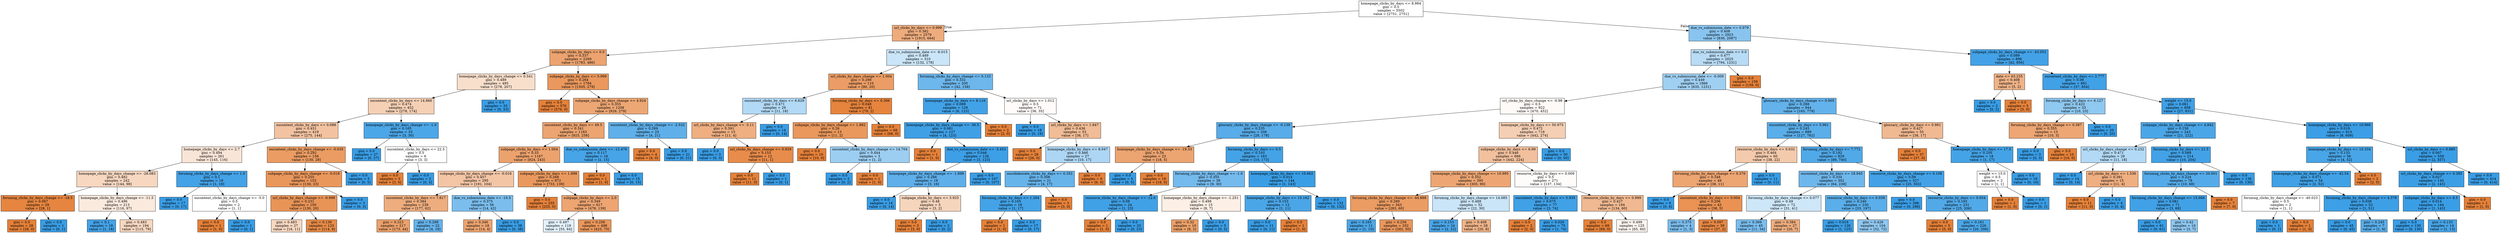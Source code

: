 digraph Tree {
node [shape=box, style="filled", color="black"] ;
0 [label="homepage_clicks_by_days <= 8.984\ngini = 0.5\nsamples = 5502\nvalue = [2751, 2751]", fillcolor="#e5813900"] ;
1 [label="url_clicks_by_days <= 0.999\ngini = 0.382\nsamples = 2579\nvalue = [1915, 664]", fillcolor="#e58139a7"] ;
0 -> 1 [labeldistance=2.5, labelangle=45, headlabel="True"] ;
2 [label="subpage_clicks_by_days <= 0.0\ngini = 0.337\nsamples = 2269\nvalue = [1783, 486]", fillcolor="#e58139b9"] ;
1 -> 2 ;
3 [label="homepage_clicks_by_days_change <= 0.541\ngini = 0.489\nsamples = 485\nvalue = [278, 207]", fillcolor="#e5813941"] ;
2 -> 3 ;
4 [label="oucontent_clicks_by_days <= 14.866\ngini = 0.474\nsamples = 452\nvalue = [278, 174]", fillcolor="#e581395f"] ;
3 -> 4 ;
5 [label="oucontent_clicks_by_days <= 0.088\ngini = 0.451\nsamples = 419\nvalue = [275, 144]", fillcolor="#e5813979"] ;
4 -> 5 ;
6 [label="homepage_clicks_by_days <= 2.7\ngini = 0.494\nsamples = 261\nvalue = [145, 116]", fillcolor="#e5813933"] ;
5 -> 6 ;
7 [label="homepage_clicks_by_days_change <= -28.083\ngini = 0.482\nsamples = 242\nvalue = [144, 98]", fillcolor="#e5813951"] ;
6 -> 7 ;
8 [label="forumng_clicks_by_days_change <= -18.5\ngini = 0.067\nsamples = 29\nvalue = [28, 1]", fillcolor="#e58139f6"] ;
7 -> 8 ;
9 [label="gini = 0.0\nsamples = 28\nvalue = [28, 0]", fillcolor="#e58139ff"] ;
8 -> 9 ;
10 [label="gini = 0.0\nsamples = 1\nvalue = [0, 1]", fillcolor="#399de5ff"] ;
8 -> 10 ;
11 [label="homepage_clicks_by_days_change <= -11.5\ngini = 0.496\nsamples = 213\nvalue = [116, 97]", fillcolor="#e581392a"] ;
7 -> 11 ;
12 [label="gini = 0.1\nsamples = 19\nvalue = [1, 18]", fillcolor="#399de5f1"] ;
11 -> 12 ;
13 [label="gini = 0.483\nsamples = 194\nvalue = [115, 79]", fillcolor="#e5813950"] ;
11 -> 13 ;
14 [label="forumng_clicks_by_days_change <= 1.0\ngini = 0.1\nsamples = 19\nvalue = [1, 18]", fillcolor="#399de5f1"] ;
6 -> 14 ;
15 [label="gini = 0.0\nsamples = 17\nvalue = [0, 17]", fillcolor="#399de5ff"] ;
14 -> 15 ;
16 [label="oucontent_clicks_by_days_change <= -5.0\ngini = 0.5\nsamples = 2\nvalue = [1, 1]", fillcolor="#e5813900"] ;
14 -> 16 ;
17 [label="gini = 0.0\nsamples = 1\nvalue = [1, 0]", fillcolor="#e58139ff"] ;
16 -> 17 ;
18 [label="gini = 0.0\nsamples = 1\nvalue = [0, 1]", fillcolor="#399de5ff"] ;
16 -> 18 ;
19 [label="oucontent_clicks_by_days_change <= -0.035\ngini = 0.292\nsamples = 158\nvalue = [130, 28]", fillcolor="#e58139c8"] ;
5 -> 19 ;
20 [label="subpage_clicks_by_days_change <= -0.018\ngini = 0.255\nsamples = 153\nvalue = [130, 23]", fillcolor="#e58139d2"] ;
19 -> 20 ;
21 [label="url_clicks_by_days_change <= -0.998\ngini = 0.231\nsamples = 150\nvalue = [130, 20]", fillcolor="#e58139d8"] ;
20 -> 21 ;
22 [label="gini = 0.483\nsamples = 27\nvalue = [16, 11]", fillcolor="#e5813950"] ;
21 -> 22 ;
23 [label="gini = 0.136\nsamples = 123\nvalue = [114, 9]", fillcolor="#e58139eb"] ;
21 -> 23 ;
24 [label="gini = 0.0\nsamples = 3\nvalue = [0, 3]", fillcolor="#399de5ff"] ;
20 -> 24 ;
25 [label="gini = 0.0\nsamples = 5\nvalue = [0, 5]", fillcolor="#399de5ff"] ;
19 -> 25 ;
26 [label="homepage_clicks_by_days_change <= -1.0\ngini = 0.165\nsamples = 33\nvalue = [3, 30]", fillcolor="#399de5e6"] ;
4 -> 26 ;
27 [label="gini = 0.0\nsamples = 27\nvalue = [0, 27]", fillcolor="#399de5ff"] ;
26 -> 27 ;
28 [label="oucontent_clicks_by_days <= 22.5\ngini = 0.5\nsamples = 6\nvalue = [3, 3]", fillcolor="#e5813900"] ;
26 -> 28 ;
29 [label="gini = 0.0\nsamples = 3\nvalue = [3, 0]", fillcolor="#e58139ff"] ;
28 -> 29 ;
30 [label="gini = 0.0\nsamples = 3\nvalue = [0, 3]", fillcolor="#399de5ff"] ;
28 -> 30 ;
31 [label="gini = 0.0\nsamples = 33\nvalue = [0, 33]", fillcolor="#399de5ff"] ;
3 -> 31 ;
32 [label="subpage_clicks_by_days <= 0.999\ngini = 0.264\nsamples = 1784\nvalue = [1505, 279]", fillcolor="#e58139d0"] ;
2 -> 32 ;
33 [label="gini = 0.0\nsamples = 576\nvalue = [576, 0]", fillcolor="#e58139ff"] ;
32 -> 33 ;
34 [label="subpage_clicks_by_days_change <= 4.924\ngini = 0.355\nsamples = 1208\nvalue = [929, 279]", fillcolor="#e58139b2"] ;
32 -> 34 ;
35 [label="oucontent_clicks_by_days <= 49.5\ngini = 0.341\nsamples = 1183\nvalue = [925, 258]", fillcolor="#e58139b8"] ;
34 -> 35 ;
36 [label="subpage_clicks_by_days <= 1.004\ngini = 0.33\nsamples = 1167\nvalue = [924, 243]", fillcolor="#e58139bc"] ;
35 -> 36 ;
37 [label="subpage_clicks_by_days_change <= -0.016\ngini = 0.457\nsamples = 295\nvalue = [191, 104]", fillcolor="#e5813974"] ;
36 -> 37 ;
38 [label="oucontent_clicks_by_days <= 7.817\ngini = 0.384\nsamples = 239\nvalue = [177, 62]", fillcolor="#e58139a6"] ;
37 -> 38 ;
39 [label="gini = 0.323\nsamples = 217\nvalue = [173, 44]", fillcolor="#e58139be"] ;
38 -> 39 ;
40 [label="gini = 0.298\nsamples = 22\nvalue = [4, 18]", fillcolor="#399de5c6"] ;
38 -> 40 ;
41 [label="due_vs_submission_date <= -10.5\ngini = 0.375\nsamples = 56\nvalue = [14, 42]", fillcolor="#399de5aa"] ;
37 -> 41 ;
42 [label="gini = 0.346\nsamples = 18\nvalue = [14, 4]", fillcolor="#e58139b6"] ;
41 -> 42 ;
43 [label="gini = 0.0\nsamples = 38\nvalue = [0, 38]", fillcolor="#399de5ff"] ;
41 -> 43 ;
44 [label="subpage_clicks_by_days <= 1.998\ngini = 0.268\nsamples = 872\nvalue = [733, 139]", fillcolor="#e58139cf"] ;
36 -> 44 ;
45 [label="gini = 0.0\nsamples = 255\nvalue = [255, 0]", fillcolor="#e58139ff"] ;
44 -> 45 ;
46 [label="subpage_clicks_by_days <= 2.0\ngini = 0.349\nsamples = 617\nvalue = [478, 139]", fillcolor="#e58139b5"] ;
44 -> 46 ;
47 [label="gini = 0.497\nsamples = 119\nvalue = [55, 64]", fillcolor="#399de524"] ;
46 -> 47 ;
48 [label="gini = 0.256\nsamples = 498\nvalue = [423, 75]", fillcolor="#e58139d2"] ;
46 -> 48 ;
49 [label="due_vs_submission_date <= -12.476\ngini = 0.117\nsamples = 16\nvalue = [1, 15]", fillcolor="#399de5ee"] ;
35 -> 49 ;
50 [label="gini = 0.0\nsamples = 1\nvalue = [1, 0]", fillcolor="#e58139ff"] ;
49 -> 50 ;
51 [label="gini = 0.0\nsamples = 15\nvalue = [0, 15]", fillcolor="#399de5ff"] ;
49 -> 51 ;
52 [label="oucontent_clicks_by_days_change <= -2.532\ngini = 0.269\nsamples = 25\nvalue = [4, 21]", fillcolor="#399de5ce"] ;
34 -> 52 ;
53 [label="gini = 0.0\nsamples = 4\nvalue = [4, 0]", fillcolor="#e58139ff"] ;
52 -> 53 ;
54 [label="gini = 0.0\nsamples = 21\nvalue = [0, 21]", fillcolor="#399de5ff"] ;
52 -> 54 ;
55 [label="due_vs_submission_date <= -6.015\ngini = 0.489\nsamples = 310\nvalue = [132, 178]", fillcolor="#399de542"] ;
1 -> 55 ;
56 [label="url_clicks_by_days_change <= 1.004\ngini = 0.298\nsamples = 110\nvalue = [90, 20]", fillcolor="#e58139c6"] ;
55 -> 56 ;
57 [label="oucontent_clicks_by_days <= 6.629\ngini = 0.471\nsamples = 29\nvalue = [11, 18]", fillcolor="#399de563"] ;
56 -> 57 ;
58 [label="url_clicks_by_days_change <= -3.11\ngini = 0.391\nsamples = 15\nvalue = [11, 4]", fillcolor="#e58139a2"] ;
57 -> 58 ;
59 [label="gini = 0.0\nsamples = 3\nvalue = [0, 3]", fillcolor="#399de5ff"] ;
58 -> 59 ;
60 [label="url_clicks_by_days_change <= 0.929\ngini = 0.153\nsamples = 12\nvalue = [11, 1]", fillcolor="#e58139e8"] ;
58 -> 60 ;
61 [label="gini = 0.0\nsamples = 11\nvalue = [11, 0]", fillcolor="#e58139ff"] ;
60 -> 61 ;
62 [label="gini = 0.0\nsamples = 1\nvalue = [0, 1]", fillcolor="#399de5ff"] ;
60 -> 62 ;
63 [label="gini = 0.0\nsamples = 14\nvalue = [0, 14]", fillcolor="#399de5ff"] ;
57 -> 63 ;
64 [label="forumng_clicks_by_days <= 0.306\ngini = 0.048\nsamples = 81\nvalue = [79, 2]", fillcolor="#e58139f9"] ;
56 -> 64 ;
65 [label="subpage_clicks_by_days_change <= 1.882\ngini = 0.26\nsamples = 13\nvalue = [11, 2]", fillcolor="#e58139d1"] ;
64 -> 65 ;
66 [label="gini = 0.0\nsamples = 10\nvalue = [10, 0]", fillcolor="#e58139ff"] ;
65 -> 66 ;
67 [label="oucontent_clicks_by_days_change <= 14.704\ngini = 0.444\nsamples = 3\nvalue = [1, 2]", fillcolor="#399de57f"] ;
65 -> 67 ;
68 [label="gini = 0.0\nsamples = 2\nvalue = [0, 2]", fillcolor="#399de5ff"] ;
67 -> 68 ;
69 [label="gini = 0.0\nsamples = 1\nvalue = [1, 0]", fillcolor="#e58139ff"] ;
67 -> 69 ;
70 [label="gini = 0.0\nsamples = 68\nvalue = [68, 0]", fillcolor="#e58139ff"] ;
64 -> 70 ;
71 [label="forumng_clicks_by_days_change <= 0.133\ngini = 0.332\nsamples = 200\nvalue = [42, 158]", fillcolor="#399de5bb"] ;
55 -> 71 ;
72 [label="homepage_clicks_by_days <= 8.116\ngini = 0.089\nsamples = 129\nvalue = [6, 123]", fillcolor="#399de5f3"] ;
71 -> 72 ;
73 [label="homepage_clicks_by_days_change <= -36.5\ngini = 0.061\nsamples = 127\nvalue = [4, 123]", fillcolor="#399de5f7"] ;
72 -> 73 ;
74 [label="gini = 0.0\nsamples = 1\nvalue = [1, 0]", fillcolor="#e58139ff"] ;
73 -> 74 ;
75 [label="due_vs_submission_date <= -3.453\ngini = 0.046\nsamples = 126\nvalue = [3, 123]", fillcolor="#399de5f9"] ;
73 -> 75 ;
76 [label="homepage_clicks_by_days_change <= -1.899\ngini = 0.266\nsamples = 19\nvalue = [3, 16]", fillcolor="#399de5cf"] ;
75 -> 76 ;
77 [label="gini = 0.0\nsamples = 14\nvalue = [0, 14]", fillcolor="#399de5ff"] ;
76 -> 77 ;
78 [label="subpage_clicks_by_days <= 3.925\ngini = 0.48\nsamples = 5\nvalue = [3, 2]", fillcolor="#e5813955"] ;
76 -> 78 ;
79 [label="gini = 0.0\nsamples = 3\nvalue = [3, 0]", fillcolor="#e58139ff"] ;
78 -> 79 ;
80 [label="gini = 0.0\nsamples = 2\nvalue = [0, 2]", fillcolor="#399de5ff"] ;
78 -> 80 ;
81 [label="gini = 0.0\nsamples = 107\nvalue = [0, 107]", fillcolor="#399de5ff"] ;
75 -> 81 ;
82 [label="gini = 0.0\nsamples = 2\nvalue = [2, 0]", fillcolor="#e58139ff"] ;
72 -> 82 ;
83 [label="url_clicks_by_days <= 1.012\ngini = 0.5\nsamples = 71\nvalue = [36, 35]", fillcolor="#e5813907"] ;
71 -> 83 ;
84 [label="gini = 0.0\nsamples = 18\nvalue = [0, 18]", fillcolor="#399de5ff"] ;
83 -> 84 ;
85 [label="url_clicks_by_days <= 1.847\ngini = 0.436\nsamples = 53\nvalue = [36, 17]", fillcolor="#e5813987"] ;
83 -> 85 ;
86 [label="gini = 0.0\nsamples = 26\nvalue = [26, 0]", fillcolor="#e58139ff"] ;
85 -> 86 ;
87 [label="homepage_clicks_by_days <= 8.047\ngini = 0.466\nsamples = 27\nvalue = [10, 17]", fillcolor="#399de569"] ;
85 -> 87 ;
88 [label="oucollaborate_clicks_by_days <= 0.352\ngini = 0.308\nsamples = 21\nvalue = [4, 17]", fillcolor="#399de5c3"] ;
87 -> 88 ;
89 [label="forumng_clicks_by_days <= 1.264\ngini = 0.105\nsamples = 18\nvalue = [1, 17]", fillcolor="#399de5f0"] ;
88 -> 89 ;
90 [label="gini = 0.0\nsamples = 1\nvalue = [1, 0]", fillcolor="#e58139ff"] ;
89 -> 90 ;
91 [label="gini = 0.0\nsamples = 17\nvalue = [0, 17]", fillcolor="#399de5ff"] ;
89 -> 91 ;
92 [label="gini = 0.0\nsamples = 3\nvalue = [3, 0]", fillcolor="#e58139ff"] ;
88 -> 92 ;
93 [label="gini = 0.0\nsamples = 6\nvalue = [6, 0]", fillcolor="#e58139ff"] ;
87 -> 93 ;
94 [label="due_vs_submission_date <= 0.979\ngini = 0.408\nsamples = 2923\nvalue = [836, 2087]", fillcolor="#399de599"] ;
0 -> 94 [labeldistance=2.5, labelangle=-45, headlabel="False"] ;
95 [label="due_vs_submission_date <= 0.0\ngini = 0.477\nsamples = 2025\nvalue = [794, 1231]", fillcolor="#399de55b"] ;
94 -> 95 ;
96 [label="due_vs_submission_date <= -0.009\ngini = 0.449\nsamples = 1866\nvalue = [635, 1231]", fillcolor="#399de57b"] ;
95 -> 96 ;
97 [label="url_clicks_by_days_change <= -0.98\ngini = 0.5\nsamples = 922\nvalue = [470, 452]", fillcolor="#e581390a"] ;
96 -> 97 ;
98 [label="glossary_clicks_by_days_change <= -0.139\ngini = 0.235\nsamples = 206\nvalue = [28, 178]", fillcolor="#399de5d7"] ;
97 -> 98 ;
99 [label="homepage_clicks_by_days_change <= -19.33\ngini = 0.34\nsamples = 23\nvalue = [18, 5]", fillcolor="#e58139b8"] ;
98 -> 99 ;
100 [label="gini = 0.0\nsamples = 5\nvalue = [0, 5]", fillcolor="#399de5ff"] ;
99 -> 100 ;
101 [label="gini = 0.0\nsamples = 18\nvalue = [18, 0]", fillcolor="#e58139ff"] ;
99 -> 101 ;
102 [label="forumng_clicks_by_days <= 0.5\ngini = 0.103\nsamples = 183\nvalue = [10, 173]", fillcolor="#399de5f0"] ;
98 -> 102 ;
103 [label="forumng_clicks_by_days_change <= -1.0\ngini = 0.355\nsamples = 39\nvalue = [9, 30]", fillcolor="#399de5b3"] ;
102 -> 103 ;
104 [label="resource_clicks_by_days_change <= -12.0\ngini = 0.08\nsamples = 24\nvalue = [1, 23]", fillcolor="#399de5f4"] ;
103 -> 104 ;
105 [label="gini = 0.0\nsamples = 1\nvalue = [1, 0]", fillcolor="#e58139ff"] ;
104 -> 105 ;
106 [label="gini = 0.0\nsamples = 23\nvalue = [0, 23]", fillcolor="#399de5ff"] ;
104 -> 106 ;
107 [label="homepage_clicks_by_days_change <= -1.251\ngini = 0.498\nsamples = 15\nvalue = [8, 7]", fillcolor="#e5813920"] ;
103 -> 107 ;
108 [label="gini = 0.32\nsamples = 10\nvalue = [8, 2]", fillcolor="#e58139bf"] ;
107 -> 108 ;
109 [label="gini = 0.0\nsamples = 5\nvalue = [0, 5]", fillcolor="#399de5ff"] ;
107 -> 109 ;
110 [label="homepage_clicks_by_days <= 10.662\ngini = 0.014\nsamples = 144\nvalue = [1, 143]", fillcolor="#399de5fd"] ;
102 -> 110 ;
111 [label="homepage_clicks_by_days <= 10.162\ngini = 0.153\nsamples = 12\nvalue = [1, 11]", fillcolor="#399de5e8"] ;
110 -> 111 ;
112 [label="gini = 0.0\nsamples = 11\nvalue = [0, 11]", fillcolor="#399de5ff"] ;
111 -> 112 ;
113 [label="gini = 0.0\nsamples = 1\nvalue = [1, 0]", fillcolor="#e58139ff"] ;
111 -> 113 ;
114 [label="gini = 0.0\nsamples = 132\nvalue = [0, 132]", fillcolor="#399de5ff"] ;
110 -> 114 ;
115 [label="homepage_clicks_by_days <= 50.975\ngini = 0.472\nsamples = 716\nvalue = [442, 274]", fillcolor="#e5813961"] ;
97 -> 115 ;
116 [label="subpage_clicks_by_days <= 6.99\ngini = 0.446\nsamples = 666\nvalue = [442, 224]", fillcolor="#e581397e"] ;
115 -> 116 ;
117 [label="homepage_clicks_by_days_change <= 10.995\ngini = 0.352\nsamples = 395\nvalue = [305, 90]", fillcolor="#e58139b4"] ;
116 -> 117 ;
118 [label="forumng_clicks_by_days_change <= -44.888\ngini = 0.289\nsamples = 343\nvalue = [283, 60]", fillcolor="#e58139c9"] ;
117 -> 118 ;
119 [label="gini = 0.165\nsamples = 11\nvalue = [1, 10]", fillcolor="#399de5e6"] ;
118 -> 119 ;
120 [label="gini = 0.256\nsamples = 332\nvalue = [282, 50]", fillcolor="#e58139d2"] ;
118 -> 120 ;
121 [label="forumng_clicks_by_days_change <= 14.085\ngini = 0.488\nsamples = 52\nvalue = [22, 30]", fillcolor="#399de544"] ;
117 -> 121 ;
122 [label="gini = 0.153\nsamples = 24\nvalue = [2, 22]", fillcolor="#399de5e8"] ;
121 -> 122 ;
123 [label="gini = 0.408\nsamples = 28\nvalue = [20, 8]", fillcolor="#e5813999"] ;
121 -> 123 ;
124 [label="resource_clicks_by_days <= 0.009\ngini = 0.5\nsamples = 271\nvalue = [137, 134]", fillcolor="#e5813906"] ;
116 -> 124 ;
125 [label="oucontent_clicks_by_days <= 5.935\ngini = 0.075\nsamples = 77\nvalue = [3, 74]", fillcolor="#399de5f5"] ;
124 -> 125 ;
126 [label="gini = 0.0\nsamples = 2\nvalue = [2, 0]", fillcolor="#e58139ff"] ;
125 -> 126 ;
127 [label="gini = 0.026\nsamples = 75\nvalue = [1, 74]", fillcolor="#399de5fc"] ;
125 -> 127 ;
128 [label="resource_clicks_by_days <= 0.999\ngini = 0.427\nsamples = 194\nvalue = [134, 60]", fillcolor="#e581398d"] ;
124 -> 128 ;
129 [label="gini = 0.0\nsamples = 69\nvalue = [69, 0]", fillcolor="#e58139ff"] ;
128 -> 129 ;
130 [label="gini = 0.499\nsamples = 125\nvalue = [65, 60]", fillcolor="#e5813914"] ;
128 -> 130 ;
131 [label="gini = 0.0\nsamples = 50\nvalue = [0, 50]", fillcolor="#399de5ff"] ;
115 -> 131 ;
132 [label="glossary_clicks_by_days_change <= 0.005\ngini = 0.288\nsamples = 944\nvalue = [165, 779]", fillcolor="#399de5c9"] ;
96 -> 132 ;
133 [label="oucontent_clicks_by_days <= 5.961\ngini = 0.245\nsamples = 889\nvalue = [127, 762]", fillcolor="#399de5d4"] ;
132 -> 133 ;
134 [label="resource_clicks_by_days <= 0.632\ngini = 0.464\nsamples = 60\nvalue = [38, 22]", fillcolor="#e581396b"] ;
133 -> 134 ;
135 [label="forumng_clicks_by_days_change <= 0.376\ngini = 0.348\nsamples = 49\nvalue = [38, 11]", fillcolor="#e58139b5"] ;
134 -> 135 ;
136 [label="gini = 0.0\nsamples = 6\nvalue = [0, 6]", fillcolor="#399de5ff"] ;
135 -> 136 ;
137 [label="oucontent_clicks_by_days <= 0.004\ngini = 0.206\nsamples = 43\nvalue = [38, 5]", fillcolor="#e58139dd"] ;
135 -> 137 ;
138 [label="gini = 0.375\nsamples = 4\nvalue = [1, 3]", fillcolor="#399de5aa"] ;
137 -> 138 ;
139 [label="gini = 0.097\nsamples = 39\nvalue = [37, 2]", fillcolor="#e58139f1"] ;
137 -> 139 ;
140 [label="gini = 0.0\nsamples = 11\nvalue = [0, 11]", fillcolor="#399de5ff"] ;
134 -> 140 ;
141 [label="forumng_clicks_by_days <= 7.772\ngini = 0.192\nsamples = 829\nvalue = [89, 740]", fillcolor="#399de5e0"] ;
133 -> 141 ;
142 [label="oucontent_clicks_by_days <= 18.945\ngini = 0.334\nsamples = 302\nvalue = [64, 238]", fillcolor="#399de5ba"] ;
141 -> 142 ;
143 [label="forumng_clicks_by_days_change <= 0.077\ngini = 0.49\nsamples = 72\nvalue = [31, 41]", fillcolor="#399de53e"] ;
142 -> 143 ;
144 [label="gini = 0.369\nsamples = 45\nvalue = [11, 34]", fillcolor="#399de5ac"] ;
143 -> 144 ;
145 [label="gini = 0.384\nsamples = 27\nvalue = [20, 7]", fillcolor="#e58139a6"] ;
143 -> 145 ;
146 [label="resource_clicks_by_days <= 0.039\ngini = 0.246\nsamples = 230\nvalue = [33, 197]", fillcolor="#399de5d4"] ;
142 -> 146 ;
147 [label="gini = 0.016\nsamples = 126\nvalue = [1, 125]", fillcolor="#399de5fd"] ;
146 -> 147 ;
148 [label="gini = 0.426\nsamples = 104\nvalue = [32, 72]", fillcolor="#399de58e"] ;
146 -> 148 ;
149 [label="resource_clicks_by_days_change <= 0.106\ngini = 0.09\nsamples = 527\nvalue = [25, 502]", fillcolor="#399de5f2"] ;
141 -> 149 ;
150 [label="gini = 0.0\nsamples = 296\nvalue = [0, 296]", fillcolor="#399de5ff"] ;
149 -> 150 ;
151 [label="resource_clicks_by_days <= 0.934\ngini = 0.193\nsamples = 231\nvalue = [25, 206]", fillcolor="#399de5e0"] ;
149 -> 151 ;
152 [label="gini = 0.0\nsamples = 5\nvalue = [5, 0]", fillcolor="#e58139ff"] ;
151 -> 152 ;
153 [label="gini = 0.161\nsamples = 226\nvalue = [20, 206]", fillcolor="#399de5e6"] ;
151 -> 153 ;
154 [label="glossary_clicks_by_days <= 0.981\ngini = 0.427\nsamples = 55\nvalue = [38, 17]", fillcolor="#e581398d"] ;
132 -> 154 ;
155 [label="gini = 0.0\nsamples = 37\nvalue = [37, 0]", fillcolor="#e58139ff"] ;
154 -> 155 ;
156 [label="homepage_clicks_by_days <= 17.5\ngini = 0.105\nsamples = 18\nvalue = [1, 17]", fillcolor="#399de5f0"] ;
154 -> 156 ;
157 [label="weight <= 15.0\ngini = 0.5\nsamples = 2\nvalue = [1, 1]", fillcolor="#e5813900"] ;
156 -> 157 ;
158 [label="gini = 0.0\nsamples = 1\nvalue = [1, 0]", fillcolor="#e58139ff"] ;
157 -> 158 ;
159 [label="gini = 0.0\nsamples = 1\nvalue = [0, 1]", fillcolor="#399de5ff"] ;
157 -> 159 ;
160 [label="gini = 0.0\nsamples = 16\nvalue = [0, 16]", fillcolor="#399de5ff"] ;
156 -> 160 ;
161 [label="gini = 0.0\nsamples = 159\nvalue = [159, 0]", fillcolor="#e58139ff"] ;
95 -> 161 ;
162 [label="subpage_clicks_by_days_change <= -43.052\ngini = 0.089\nsamples = 898\nvalue = [42, 856]", fillcolor="#399de5f2"] ;
94 -> 162 ;
163 [label="date <= 63.235\ngini = 0.408\nsamples = 7\nvalue = [5, 2]", fillcolor="#e5813999"] ;
162 -> 163 ;
164 [label="gini = 0.0\nsamples = 2\nvalue = [0, 2]", fillcolor="#399de5ff"] ;
163 -> 164 ;
165 [label="gini = 0.0\nsamples = 5\nvalue = [5, 0]", fillcolor="#e58139ff"] ;
163 -> 165 ;
166 [label="oucontent_clicks_by_days <= 2.777\ngini = 0.08\nsamples = 891\nvalue = [37, 854]", fillcolor="#399de5f4"] ;
162 -> 166 ;
167 [label="forumng_clicks_by_days <= 6.127\ngini = 0.422\nsamples = 33\nvalue = [10, 23]", fillcolor="#399de590"] ;
166 -> 167 ;
168 [label="forumng_clicks_by_days_change <= 0.387\ngini = 0.355\nsamples = 13\nvalue = [10, 3]", fillcolor="#e58139b3"] ;
167 -> 168 ;
169 [label="gini = 0.0\nsamples = 3\nvalue = [0, 3]", fillcolor="#399de5ff"] ;
168 -> 169 ;
170 [label="gini = 0.0\nsamples = 10\nvalue = [10, 0]", fillcolor="#e58139ff"] ;
168 -> 170 ;
171 [label="gini = 0.0\nsamples = 20\nvalue = [0, 20]", fillcolor="#399de5ff"] ;
167 -> 171 ;
172 [label="weight <= 15.0\ngini = 0.061\nsamples = 858\nvalue = [27, 831]", fillcolor="#399de5f7"] ;
166 -> 172 ;
173 [label="subpage_clicks_by_days_change <= 4.842\ngini = 0.158\nsamples = 243\nvalue = [21, 222]", fillcolor="#399de5e7"] ;
172 -> 173 ;
174 [label="url_clicks_by_days_change <= 0.232\ngini = 0.471\nsamples = 29\nvalue = [11, 18]", fillcolor="#399de563"] ;
173 -> 174 ;
175 [label="gini = 0.0\nsamples = 14\nvalue = [0, 14]", fillcolor="#399de5ff"] ;
174 -> 175 ;
176 [label="url_clicks_by_days <= 1.536\ngini = 0.391\nsamples = 15\nvalue = [11, 4]", fillcolor="#e58139a2"] ;
174 -> 176 ;
177 [label="gini = 0.0\nsamples = 11\nvalue = [11, 0]", fillcolor="#e58139ff"] ;
176 -> 177 ;
178 [label="gini = 0.0\nsamples = 4\nvalue = [0, 4]", fillcolor="#399de5ff"] ;
176 -> 178 ;
179 [label="forumng_clicks_by_days <= 21.5\ngini = 0.089\nsamples = 214\nvalue = [10, 204]", fillcolor="#399de5f2"] ;
173 -> 179 ;
180 [label="forumng_clicks_by_days_change <= 20.001\ngini = 0.224\nsamples = 78\nvalue = [10, 68]", fillcolor="#399de5da"] ;
179 -> 180 ;
181 [label="forumng_clicks_by_days_change <= 15.666\ngini = 0.081\nsamples = 71\nvalue = [3, 68]", fillcolor="#399de5f4"] ;
180 -> 181 ;
182 [label="gini = 0.0\nsamples = 61\nvalue = [0, 61]", fillcolor="#399de5ff"] ;
181 -> 182 ;
183 [label="gini = 0.42\nsamples = 10\nvalue = [3, 7]", fillcolor="#399de592"] ;
181 -> 183 ;
184 [label="gini = 0.0\nsamples = 7\nvalue = [7, 0]", fillcolor="#e58139ff"] ;
180 -> 184 ;
185 [label="gini = 0.0\nsamples = 136\nvalue = [0, 136]", fillcolor="#399de5ff"] ;
179 -> 185 ;
186 [label="homepage_clicks_by_days <= 10.966\ngini = 0.019\nsamples = 615\nvalue = [6, 609]", fillcolor="#399de5fc"] ;
172 -> 186 ;
187 [label="homepage_clicks_by_days <= 10.334\ngini = 0.133\nsamples = 56\nvalue = [4, 52]", fillcolor="#399de5eb"] ;
186 -> 187 ;
188 [label="homepage_clicks_by_days_change <= -42.54\ngini = 0.071\nsamples = 54\nvalue = [2, 52]", fillcolor="#399de5f5"] ;
187 -> 188 ;
189 [label="forumng_clicks_by_days_change <= -40.023\ngini = 0.5\nsamples = 2\nvalue = [1, 1]", fillcolor="#e5813900"] ;
188 -> 189 ;
190 [label="gini = 0.0\nsamples = 1\nvalue = [0, 1]", fillcolor="#399de5ff"] ;
189 -> 190 ;
191 [label="gini = 0.0\nsamples = 1\nvalue = [1, 0]", fillcolor="#e58139ff"] ;
189 -> 191 ;
192 [label="forumng_clicks_by_days_change <= 4.378\ngini = 0.038\nsamples = 52\nvalue = [1, 51]", fillcolor="#399de5fa"] ;
188 -> 192 ;
193 [label="gini = 0.0\nsamples = 45\nvalue = [0, 45]", fillcolor="#399de5ff"] ;
192 -> 193 ;
194 [label="gini = 0.245\nsamples = 7\nvalue = [1, 6]", fillcolor="#399de5d4"] ;
192 -> 194 ;
195 [label="gini = 0.0\nsamples = 2\nvalue = [2, 0]", fillcolor="#e58139ff"] ;
187 -> 195 ;
196 [label="url_clicks_by_days <= 0.885\ngini = 0.007\nsamples = 559\nvalue = [2, 557]", fillcolor="#399de5fe"] ;
186 -> 196 ;
197 [label="url_clicks_by_days_change <= 0.385\ngini = 0.027\nsamples = 145\nvalue = [2, 143]", fillcolor="#399de5fb"] ;
196 -> 197 ;
198 [label="subpage_clicks_by_days <= 8.5\ngini = 0.014\nsamples = 144\nvalue = [1, 143]", fillcolor="#399de5fd"] ;
197 -> 198 ;
199 [label="gini = 0.0\nsamples = 130\nvalue = [0, 130]", fillcolor="#399de5ff"] ;
198 -> 199 ;
200 [label="gini = 0.133\nsamples = 14\nvalue = [1, 13]", fillcolor="#399de5eb"] ;
198 -> 200 ;
201 [label="gini = 0.0\nsamples = 1\nvalue = [1, 0]", fillcolor="#e58139ff"] ;
197 -> 201 ;
202 [label="gini = 0.0\nsamples = 414\nvalue = [0, 414]", fillcolor="#399de5ff"] ;
196 -> 202 ;
}